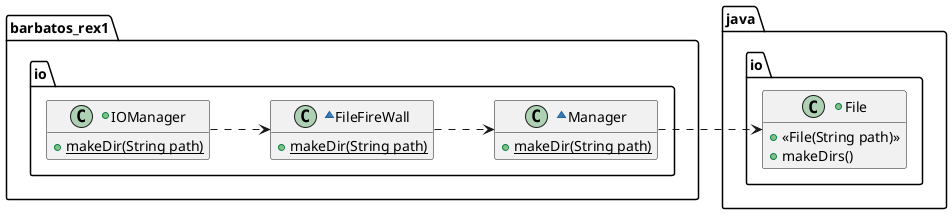 @startuml

hide fields
left to right direction
package barbatos_rex1.io{
    +class IOManager{
        {static}+makeDir(String path)
    }
    ~class FileFireWall{
        {static}+makeDir(String path)
    }
    ~class Manager{
        {static}+makeDir(String path)
    }
}
package java.io{
    +class File{
        +«File(String path)»
        +makeDirs()
    }

}

IOManager ..>FileFireWall
FileFireWall ..> Manager
Manager ..> File

@enduml
